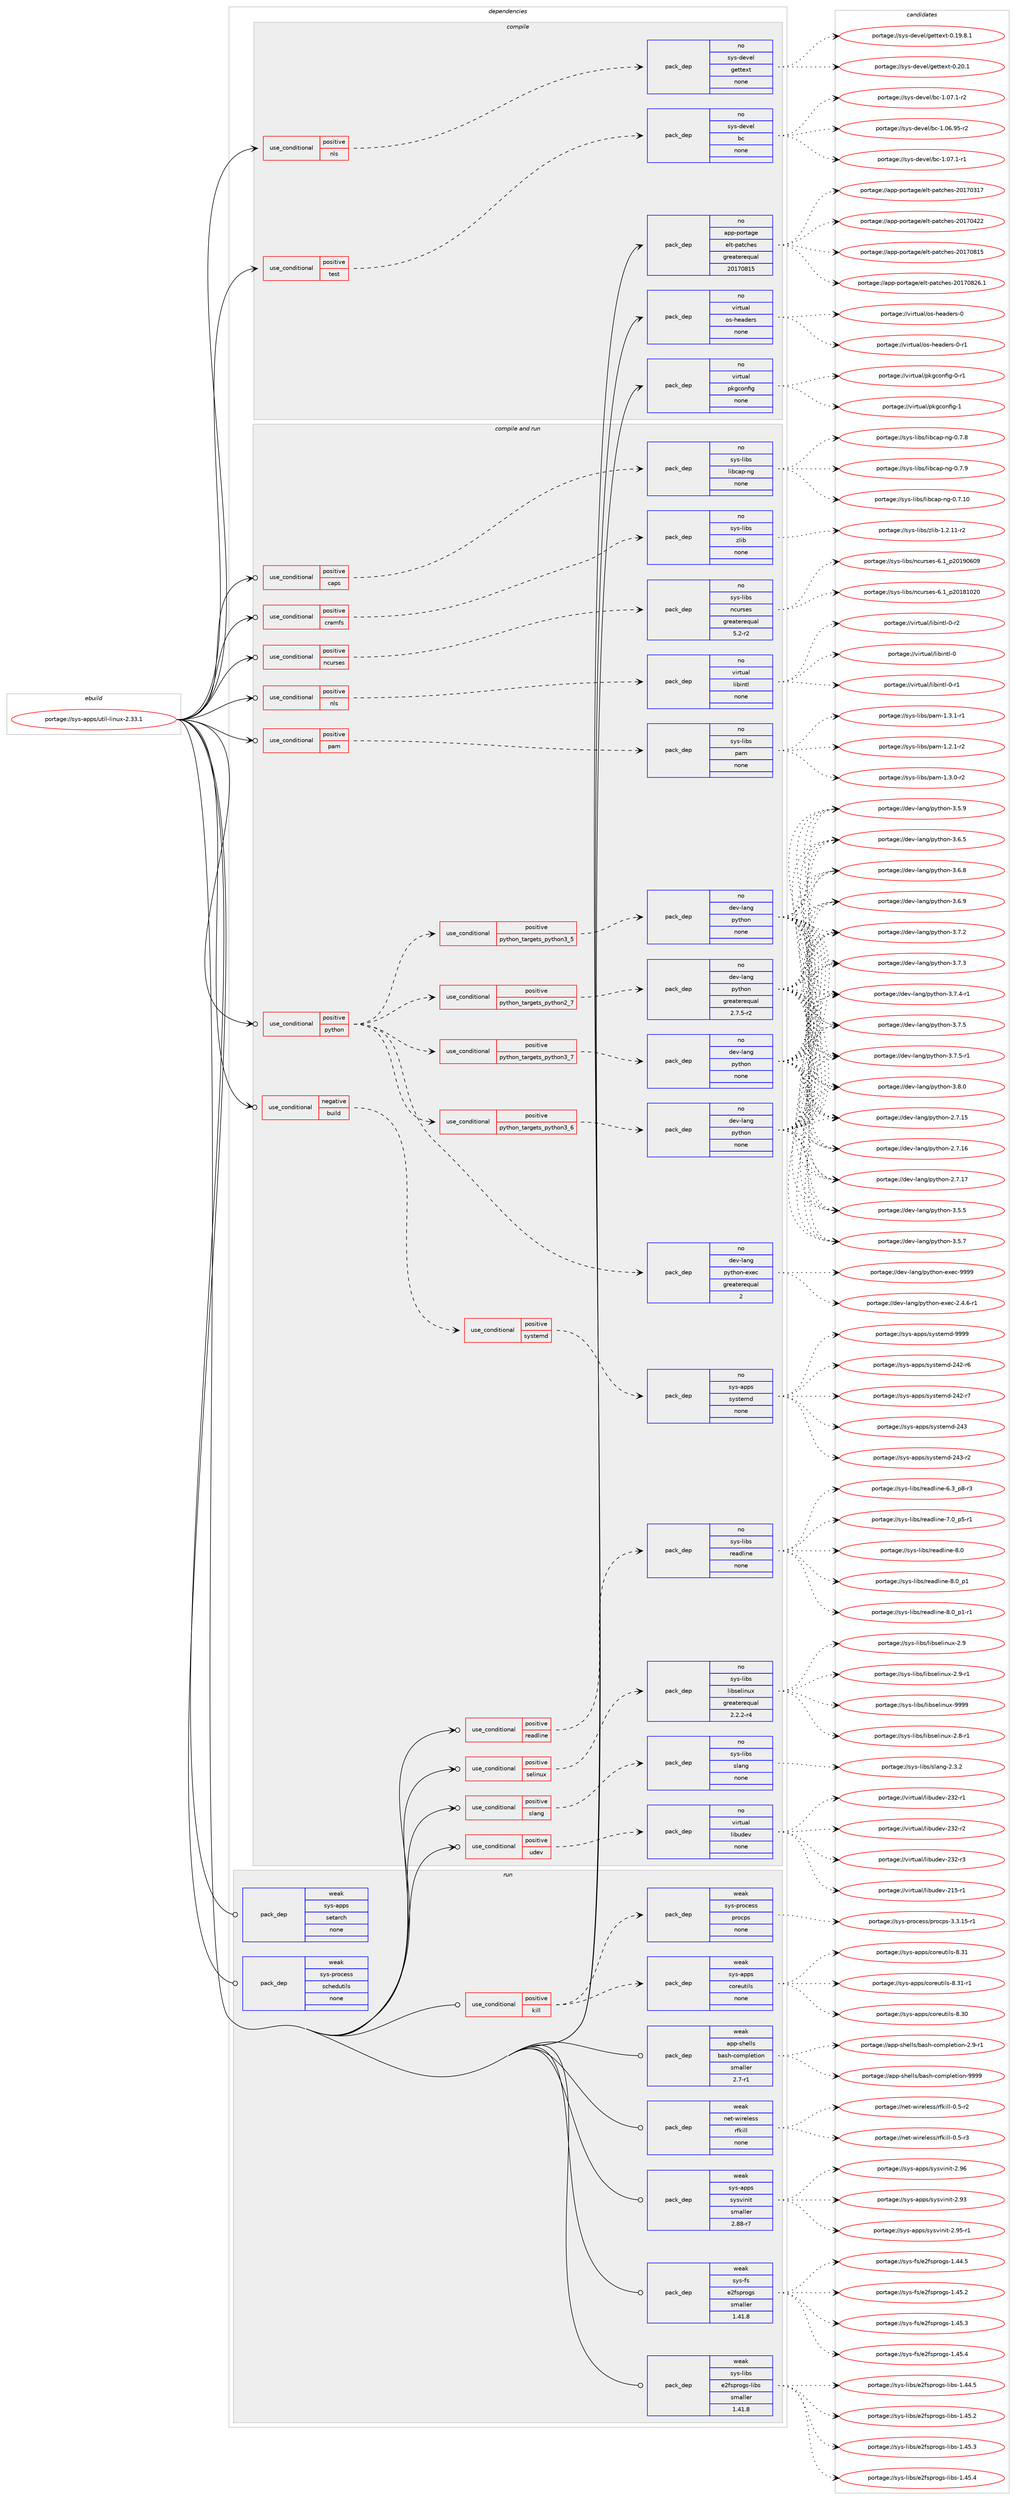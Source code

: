 digraph prolog {

# *************
# Graph options
# *************

newrank=true;
concentrate=true;
compound=true;
graph [rankdir=LR,fontname=Helvetica,fontsize=10,ranksep=1.5];#, ranksep=2.5, nodesep=0.2];
edge  [arrowhead=vee];
node  [fontname=Helvetica,fontsize=10];

# **********
# The ebuild
# **********

subgraph cluster_leftcol {
color=gray;
rank=same;
label=<<i>ebuild</i>>;
id [label="portage://sys-apps/util-linux-2.33.1", color=red, width=4, href="../sys-apps/util-linux-2.33.1.svg"];
}

# ****************
# The dependencies
# ****************

subgraph cluster_midcol {
color=gray;
label=<<i>dependencies</i>>;
subgraph cluster_compile {
fillcolor="#eeeeee";
style=filled;
label=<<i>compile</i>>;
subgraph cond100278 {
dependency412036 [label=<<TABLE BORDER="0" CELLBORDER="1" CELLSPACING="0" CELLPADDING="4"><TR><TD ROWSPAN="3" CELLPADDING="10">use_conditional</TD></TR><TR><TD>positive</TD></TR><TR><TD>nls</TD></TR></TABLE>>, shape=none, color=red];
subgraph pack304879 {
dependency412037 [label=<<TABLE BORDER="0" CELLBORDER="1" CELLSPACING="0" CELLPADDING="4" WIDTH="220"><TR><TD ROWSPAN="6" CELLPADDING="30">pack_dep</TD></TR><TR><TD WIDTH="110">no</TD></TR><TR><TD>sys-devel</TD></TR><TR><TD>gettext</TD></TR><TR><TD>none</TD></TR><TR><TD></TD></TR></TABLE>>, shape=none, color=blue];
}
dependency412036:e -> dependency412037:w [weight=20,style="dashed",arrowhead="vee"];
}
id:e -> dependency412036:w [weight=20,style="solid",arrowhead="vee"];
subgraph cond100279 {
dependency412038 [label=<<TABLE BORDER="0" CELLBORDER="1" CELLSPACING="0" CELLPADDING="4"><TR><TD ROWSPAN="3" CELLPADDING="10">use_conditional</TD></TR><TR><TD>positive</TD></TR><TR><TD>test</TD></TR></TABLE>>, shape=none, color=red];
subgraph pack304880 {
dependency412039 [label=<<TABLE BORDER="0" CELLBORDER="1" CELLSPACING="0" CELLPADDING="4" WIDTH="220"><TR><TD ROWSPAN="6" CELLPADDING="30">pack_dep</TD></TR><TR><TD WIDTH="110">no</TD></TR><TR><TD>sys-devel</TD></TR><TR><TD>bc</TD></TR><TR><TD>none</TD></TR><TR><TD></TD></TR></TABLE>>, shape=none, color=blue];
}
dependency412038:e -> dependency412039:w [weight=20,style="dashed",arrowhead="vee"];
}
id:e -> dependency412038:w [weight=20,style="solid",arrowhead="vee"];
subgraph pack304881 {
dependency412040 [label=<<TABLE BORDER="0" CELLBORDER="1" CELLSPACING="0" CELLPADDING="4" WIDTH="220"><TR><TD ROWSPAN="6" CELLPADDING="30">pack_dep</TD></TR><TR><TD WIDTH="110">no</TD></TR><TR><TD>app-portage</TD></TR><TR><TD>elt-patches</TD></TR><TR><TD>greaterequal</TD></TR><TR><TD>20170815</TD></TR></TABLE>>, shape=none, color=blue];
}
id:e -> dependency412040:w [weight=20,style="solid",arrowhead="vee"];
subgraph pack304882 {
dependency412041 [label=<<TABLE BORDER="0" CELLBORDER="1" CELLSPACING="0" CELLPADDING="4" WIDTH="220"><TR><TD ROWSPAN="6" CELLPADDING="30">pack_dep</TD></TR><TR><TD WIDTH="110">no</TD></TR><TR><TD>virtual</TD></TR><TR><TD>os-headers</TD></TR><TR><TD>none</TD></TR><TR><TD></TD></TR></TABLE>>, shape=none, color=blue];
}
id:e -> dependency412041:w [weight=20,style="solid",arrowhead="vee"];
subgraph pack304883 {
dependency412042 [label=<<TABLE BORDER="0" CELLBORDER="1" CELLSPACING="0" CELLPADDING="4" WIDTH="220"><TR><TD ROWSPAN="6" CELLPADDING="30">pack_dep</TD></TR><TR><TD WIDTH="110">no</TD></TR><TR><TD>virtual</TD></TR><TR><TD>pkgconfig</TD></TR><TR><TD>none</TD></TR><TR><TD></TD></TR></TABLE>>, shape=none, color=blue];
}
id:e -> dependency412042:w [weight=20,style="solid",arrowhead="vee"];
}
subgraph cluster_compileandrun {
fillcolor="#eeeeee";
style=filled;
label=<<i>compile and run</i>>;
subgraph cond100280 {
dependency412043 [label=<<TABLE BORDER="0" CELLBORDER="1" CELLSPACING="0" CELLPADDING="4"><TR><TD ROWSPAN="3" CELLPADDING="10">use_conditional</TD></TR><TR><TD>negative</TD></TR><TR><TD>build</TD></TR></TABLE>>, shape=none, color=red];
subgraph cond100281 {
dependency412044 [label=<<TABLE BORDER="0" CELLBORDER="1" CELLSPACING="0" CELLPADDING="4"><TR><TD ROWSPAN="3" CELLPADDING="10">use_conditional</TD></TR><TR><TD>positive</TD></TR><TR><TD>systemd</TD></TR></TABLE>>, shape=none, color=red];
subgraph pack304884 {
dependency412045 [label=<<TABLE BORDER="0" CELLBORDER="1" CELLSPACING="0" CELLPADDING="4" WIDTH="220"><TR><TD ROWSPAN="6" CELLPADDING="30">pack_dep</TD></TR><TR><TD WIDTH="110">no</TD></TR><TR><TD>sys-apps</TD></TR><TR><TD>systemd</TD></TR><TR><TD>none</TD></TR><TR><TD></TD></TR></TABLE>>, shape=none, color=blue];
}
dependency412044:e -> dependency412045:w [weight=20,style="dashed",arrowhead="vee"];
}
dependency412043:e -> dependency412044:w [weight=20,style="dashed",arrowhead="vee"];
}
id:e -> dependency412043:w [weight=20,style="solid",arrowhead="odotvee"];
subgraph cond100282 {
dependency412046 [label=<<TABLE BORDER="0" CELLBORDER="1" CELLSPACING="0" CELLPADDING="4"><TR><TD ROWSPAN="3" CELLPADDING="10">use_conditional</TD></TR><TR><TD>positive</TD></TR><TR><TD>caps</TD></TR></TABLE>>, shape=none, color=red];
subgraph pack304885 {
dependency412047 [label=<<TABLE BORDER="0" CELLBORDER="1" CELLSPACING="0" CELLPADDING="4" WIDTH="220"><TR><TD ROWSPAN="6" CELLPADDING="30">pack_dep</TD></TR><TR><TD WIDTH="110">no</TD></TR><TR><TD>sys-libs</TD></TR><TR><TD>libcap-ng</TD></TR><TR><TD>none</TD></TR><TR><TD></TD></TR></TABLE>>, shape=none, color=blue];
}
dependency412046:e -> dependency412047:w [weight=20,style="dashed",arrowhead="vee"];
}
id:e -> dependency412046:w [weight=20,style="solid",arrowhead="odotvee"];
subgraph cond100283 {
dependency412048 [label=<<TABLE BORDER="0" CELLBORDER="1" CELLSPACING="0" CELLPADDING="4"><TR><TD ROWSPAN="3" CELLPADDING="10">use_conditional</TD></TR><TR><TD>positive</TD></TR><TR><TD>cramfs</TD></TR></TABLE>>, shape=none, color=red];
subgraph pack304886 {
dependency412049 [label=<<TABLE BORDER="0" CELLBORDER="1" CELLSPACING="0" CELLPADDING="4" WIDTH="220"><TR><TD ROWSPAN="6" CELLPADDING="30">pack_dep</TD></TR><TR><TD WIDTH="110">no</TD></TR><TR><TD>sys-libs</TD></TR><TR><TD>zlib</TD></TR><TR><TD>none</TD></TR><TR><TD></TD></TR></TABLE>>, shape=none, color=blue];
}
dependency412048:e -> dependency412049:w [weight=20,style="dashed",arrowhead="vee"];
}
id:e -> dependency412048:w [weight=20,style="solid",arrowhead="odotvee"];
subgraph cond100284 {
dependency412050 [label=<<TABLE BORDER="0" CELLBORDER="1" CELLSPACING="0" CELLPADDING="4"><TR><TD ROWSPAN="3" CELLPADDING="10">use_conditional</TD></TR><TR><TD>positive</TD></TR><TR><TD>ncurses</TD></TR></TABLE>>, shape=none, color=red];
subgraph pack304887 {
dependency412051 [label=<<TABLE BORDER="0" CELLBORDER="1" CELLSPACING="0" CELLPADDING="4" WIDTH="220"><TR><TD ROWSPAN="6" CELLPADDING="30">pack_dep</TD></TR><TR><TD WIDTH="110">no</TD></TR><TR><TD>sys-libs</TD></TR><TR><TD>ncurses</TD></TR><TR><TD>greaterequal</TD></TR><TR><TD>5.2-r2</TD></TR></TABLE>>, shape=none, color=blue];
}
dependency412050:e -> dependency412051:w [weight=20,style="dashed",arrowhead="vee"];
}
id:e -> dependency412050:w [weight=20,style="solid",arrowhead="odotvee"];
subgraph cond100285 {
dependency412052 [label=<<TABLE BORDER="0" CELLBORDER="1" CELLSPACING="0" CELLPADDING="4"><TR><TD ROWSPAN="3" CELLPADDING="10">use_conditional</TD></TR><TR><TD>positive</TD></TR><TR><TD>nls</TD></TR></TABLE>>, shape=none, color=red];
subgraph pack304888 {
dependency412053 [label=<<TABLE BORDER="0" CELLBORDER="1" CELLSPACING="0" CELLPADDING="4" WIDTH="220"><TR><TD ROWSPAN="6" CELLPADDING="30">pack_dep</TD></TR><TR><TD WIDTH="110">no</TD></TR><TR><TD>virtual</TD></TR><TR><TD>libintl</TD></TR><TR><TD>none</TD></TR><TR><TD></TD></TR></TABLE>>, shape=none, color=blue];
}
dependency412052:e -> dependency412053:w [weight=20,style="dashed",arrowhead="vee"];
}
id:e -> dependency412052:w [weight=20,style="solid",arrowhead="odotvee"];
subgraph cond100286 {
dependency412054 [label=<<TABLE BORDER="0" CELLBORDER="1" CELLSPACING="0" CELLPADDING="4"><TR><TD ROWSPAN="3" CELLPADDING="10">use_conditional</TD></TR><TR><TD>positive</TD></TR><TR><TD>pam</TD></TR></TABLE>>, shape=none, color=red];
subgraph pack304889 {
dependency412055 [label=<<TABLE BORDER="0" CELLBORDER="1" CELLSPACING="0" CELLPADDING="4" WIDTH="220"><TR><TD ROWSPAN="6" CELLPADDING="30">pack_dep</TD></TR><TR><TD WIDTH="110">no</TD></TR><TR><TD>sys-libs</TD></TR><TR><TD>pam</TD></TR><TR><TD>none</TD></TR><TR><TD></TD></TR></TABLE>>, shape=none, color=blue];
}
dependency412054:e -> dependency412055:w [weight=20,style="dashed",arrowhead="vee"];
}
id:e -> dependency412054:w [weight=20,style="solid",arrowhead="odotvee"];
subgraph cond100287 {
dependency412056 [label=<<TABLE BORDER="0" CELLBORDER="1" CELLSPACING="0" CELLPADDING="4"><TR><TD ROWSPAN="3" CELLPADDING="10">use_conditional</TD></TR><TR><TD>positive</TD></TR><TR><TD>python</TD></TR></TABLE>>, shape=none, color=red];
subgraph cond100288 {
dependency412057 [label=<<TABLE BORDER="0" CELLBORDER="1" CELLSPACING="0" CELLPADDING="4"><TR><TD ROWSPAN="3" CELLPADDING="10">use_conditional</TD></TR><TR><TD>positive</TD></TR><TR><TD>python_targets_python2_7</TD></TR></TABLE>>, shape=none, color=red];
subgraph pack304890 {
dependency412058 [label=<<TABLE BORDER="0" CELLBORDER="1" CELLSPACING="0" CELLPADDING="4" WIDTH="220"><TR><TD ROWSPAN="6" CELLPADDING="30">pack_dep</TD></TR><TR><TD WIDTH="110">no</TD></TR><TR><TD>dev-lang</TD></TR><TR><TD>python</TD></TR><TR><TD>greaterequal</TD></TR><TR><TD>2.7.5-r2</TD></TR></TABLE>>, shape=none, color=blue];
}
dependency412057:e -> dependency412058:w [weight=20,style="dashed",arrowhead="vee"];
}
dependency412056:e -> dependency412057:w [weight=20,style="dashed",arrowhead="vee"];
subgraph cond100289 {
dependency412059 [label=<<TABLE BORDER="0" CELLBORDER="1" CELLSPACING="0" CELLPADDING="4"><TR><TD ROWSPAN="3" CELLPADDING="10">use_conditional</TD></TR><TR><TD>positive</TD></TR><TR><TD>python_targets_python3_5</TD></TR></TABLE>>, shape=none, color=red];
subgraph pack304891 {
dependency412060 [label=<<TABLE BORDER="0" CELLBORDER="1" CELLSPACING="0" CELLPADDING="4" WIDTH="220"><TR><TD ROWSPAN="6" CELLPADDING="30">pack_dep</TD></TR><TR><TD WIDTH="110">no</TD></TR><TR><TD>dev-lang</TD></TR><TR><TD>python</TD></TR><TR><TD>none</TD></TR><TR><TD></TD></TR></TABLE>>, shape=none, color=blue];
}
dependency412059:e -> dependency412060:w [weight=20,style="dashed",arrowhead="vee"];
}
dependency412056:e -> dependency412059:w [weight=20,style="dashed",arrowhead="vee"];
subgraph cond100290 {
dependency412061 [label=<<TABLE BORDER="0" CELLBORDER="1" CELLSPACING="0" CELLPADDING="4"><TR><TD ROWSPAN="3" CELLPADDING="10">use_conditional</TD></TR><TR><TD>positive</TD></TR><TR><TD>python_targets_python3_6</TD></TR></TABLE>>, shape=none, color=red];
subgraph pack304892 {
dependency412062 [label=<<TABLE BORDER="0" CELLBORDER="1" CELLSPACING="0" CELLPADDING="4" WIDTH="220"><TR><TD ROWSPAN="6" CELLPADDING="30">pack_dep</TD></TR><TR><TD WIDTH="110">no</TD></TR><TR><TD>dev-lang</TD></TR><TR><TD>python</TD></TR><TR><TD>none</TD></TR><TR><TD></TD></TR></TABLE>>, shape=none, color=blue];
}
dependency412061:e -> dependency412062:w [weight=20,style="dashed",arrowhead="vee"];
}
dependency412056:e -> dependency412061:w [weight=20,style="dashed",arrowhead="vee"];
subgraph cond100291 {
dependency412063 [label=<<TABLE BORDER="0" CELLBORDER="1" CELLSPACING="0" CELLPADDING="4"><TR><TD ROWSPAN="3" CELLPADDING="10">use_conditional</TD></TR><TR><TD>positive</TD></TR><TR><TD>python_targets_python3_7</TD></TR></TABLE>>, shape=none, color=red];
subgraph pack304893 {
dependency412064 [label=<<TABLE BORDER="0" CELLBORDER="1" CELLSPACING="0" CELLPADDING="4" WIDTH="220"><TR><TD ROWSPAN="6" CELLPADDING="30">pack_dep</TD></TR><TR><TD WIDTH="110">no</TD></TR><TR><TD>dev-lang</TD></TR><TR><TD>python</TD></TR><TR><TD>none</TD></TR><TR><TD></TD></TR></TABLE>>, shape=none, color=blue];
}
dependency412063:e -> dependency412064:w [weight=20,style="dashed",arrowhead="vee"];
}
dependency412056:e -> dependency412063:w [weight=20,style="dashed",arrowhead="vee"];
subgraph pack304894 {
dependency412065 [label=<<TABLE BORDER="0" CELLBORDER="1" CELLSPACING="0" CELLPADDING="4" WIDTH="220"><TR><TD ROWSPAN="6" CELLPADDING="30">pack_dep</TD></TR><TR><TD WIDTH="110">no</TD></TR><TR><TD>dev-lang</TD></TR><TR><TD>python-exec</TD></TR><TR><TD>greaterequal</TD></TR><TR><TD>2</TD></TR></TABLE>>, shape=none, color=blue];
}
dependency412056:e -> dependency412065:w [weight=20,style="dashed",arrowhead="vee"];
}
id:e -> dependency412056:w [weight=20,style="solid",arrowhead="odotvee"];
subgraph cond100292 {
dependency412066 [label=<<TABLE BORDER="0" CELLBORDER="1" CELLSPACING="0" CELLPADDING="4"><TR><TD ROWSPAN="3" CELLPADDING="10">use_conditional</TD></TR><TR><TD>positive</TD></TR><TR><TD>readline</TD></TR></TABLE>>, shape=none, color=red];
subgraph pack304895 {
dependency412067 [label=<<TABLE BORDER="0" CELLBORDER="1" CELLSPACING="0" CELLPADDING="4" WIDTH="220"><TR><TD ROWSPAN="6" CELLPADDING="30">pack_dep</TD></TR><TR><TD WIDTH="110">no</TD></TR><TR><TD>sys-libs</TD></TR><TR><TD>readline</TD></TR><TR><TD>none</TD></TR><TR><TD></TD></TR></TABLE>>, shape=none, color=blue];
}
dependency412066:e -> dependency412067:w [weight=20,style="dashed",arrowhead="vee"];
}
id:e -> dependency412066:w [weight=20,style="solid",arrowhead="odotvee"];
subgraph cond100293 {
dependency412068 [label=<<TABLE BORDER="0" CELLBORDER="1" CELLSPACING="0" CELLPADDING="4"><TR><TD ROWSPAN="3" CELLPADDING="10">use_conditional</TD></TR><TR><TD>positive</TD></TR><TR><TD>selinux</TD></TR></TABLE>>, shape=none, color=red];
subgraph pack304896 {
dependency412069 [label=<<TABLE BORDER="0" CELLBORDER="1" CELLSPACING="0" CELLPADDING="4" WIDTH="220"><TR><TD ROWSPAN="6" CELLPADDING="30">pack_dep</TD></TR><TR><TD WIDTH="110">no</TD></TR><TR><TD>sys-libs</TD></TR><TR><TD>libselinux</TD></TR><TR><TD>greaterequal</TD></TR><TR><TD>2.2.2-r4</TD></TR></TABLE>>, shape=none, color=blue];
}
dependency412068:e -> dependency412069:w [weight=20,style="dashed",arrowhead="vee"];
}
id:e -> dependency412068:w [weight=20,style="solid",arrowhead="odotvee"];
subgraph cond100294 {
dependency412070 [label=<<TABLE BORDER="0" CELLBORDER="1" CELLSPACING="0" CELLPADDING="4"><TR><TD ROWSPAN="3" CELLPADDING="10">use_conditional</TD></TR><TR><TD>positive</TD></TR><TR><TD>slang</TD></TR></TABLE>>, shape=none, color=red];
subgraph pack304897 {
dependency412071 [label=<<TABLE BORDER="0" CELLBORDER="1" CELLSPACING="0" CELLPADDING="4" WIDTH="220"><TR><TD ROWSPAN="6" CELLPADDING="30">pack_dep</TD></TR><TR><TD WIDTH="110">no</TD></TR><TR><TD>sys-libs</TD></TR><TR><TD>slang</TD></TR><TR><TD>none</TD></TR><TR><TD></TD></TR></TABLE>>, shape=none, color=blue];
}
dependency412070:e -> dependency412071:w [weight=20,style="dashed",arrowhead="vee"];
}
id:e -> dependency412070:w [weight=20,style="solid",arrowhead="odotvee"];
subgraph cond100295 {
dependency412072 [label=<<TABLE BORDER="0" CELLBORDER="1" CELLSPACING="0" CELLPADDING="4"><TR><TD ROWSPAN="3" CELLPADDING="10">use_conditional</TD></TR><TR><TD>positive</TD></TR><TR><TD>udev</TD></TR></TABLE>>, shape=none, color=red];
subgraph pack304898 {
dependency412073 [label=<<TABLE BORDER="0" CELLBORDER="1" CELLSPACING="0" CELLPADDING="4" WIDTH="220"><TR><TD ROWSPAN="6" CELLPADDING="30">pack_dep</TD></TR><TR><TD WIDTH="110">no</TD></TR><TR><TD>virtual</TD></TR><TR><TD>libudev</TD></TR><TR><TD>none</TD></TR><TR><TD></TD></TR></TABLE>>, shape=none, color=blue];
}
dependency412072:e -> dependency412073:w [weight=20,style="dashed",arrowhead="vee"];
}
id:e -> dependency412072:w [weight=20,style="solid",arrowhead="odotvee"];
}
subgraph cluster_run {
fillcolor="#eeeeee";
style=filled;
label=<<i>run</i>>;
subgraph cond100296 {
dependency412074 [label=<<TABLE BORDER="0" CELLBORDER="1" CELLSPACING="0" CELLPADDING="4"><TR><TD ROWSPAN="3" CELLPADDING="10">use_conditional</TD></TR><TR><TD>positive</TD></TR><TR><TD>kill</TD></TR></TABLE>>, shape=none, color=red];
subgraph pack304899 {
dependency412075 [label=<<TABLE BORDER="0" CELLBORDER="1" CELLSPACING="0" CELLPADDING="4" WIDTH="220"><TR><TD ROWSPAN="6" CELLPADDING="30">pack_dep</TD></TR><TR><TD WIDTH="110">weak</TD></TR><TR><TD>sys-apps</TD></TR><TR><TD>coreutils</TD></TR><TR><TD>none</TD></TR><TR><TD></TD></TR></TABLE>>, shape=none, color=blue];
}
dependency412074:e -> dependency412075:w [weight=20,style="dashed",arrowhead="vee"];
subgraph pack304900 {
dependency412076 [label=<<TABLE BORDER="0" CELLBORDER="1" CELLSPACING="0" CELLPADDING="4" WIDTH="220"><TR><TD ROWSPAN="6" CELLPADDING="30">pack_dep</TD></TR><TR><TD WIDTH="110">weak</TD></TR><TR><TD>sys-process</TD></TR><TR><TD>procps</TD></TR><TR><TD>none</TD></TR><TR><TD></TD></TR></TABLE>>, shape=none, color=blue];
}
dependency412074:e -> dependency412076:w [weight=20,style="dashed",arrowhead="vee"];
}
id:e -> dependency412074:w [weight=20,style="solid",arrowhead="odot"];
subgraph pack304901 {
dependency412077 [label=<<TABLE BORDER="0" CELLBORDER="1" CELLSPACING="0" CELLPADDING="4" WIDTH="220"><TR><TD ROWSPAN="6" CELLPADDING="30">pack_dep</TD></TR><TR><TD WIDTH="110">weak</TD></TR><TR><TD>app-shells</TD></TR><TR><TD>bash-completion</TD></TR><TR><TD>smaller</TD></TR><TR><TD>2.7-r1</TD></TR></TABLE>>, shape=none, color=blue];
}
id:e -> dependency412077:w [weight=20,style="solid",arrowhead="odot"];
subgraph pack304902 {
dependency412078 [label=<<TABLE BORDER="0" CELLBORDER="1" CELLSPACING="0" CELLPADDING="4" WIDTH="220"><TR><TD ROWSPAN="6" CELLPADDING="30">pack_dep</TD></TR><TR><TD WIDTH="110">weak</TD></TR><TR><TD>net-wireless</TD></TR><TR><TD>rfkill</TD></TR><TR><TD>none</TD></TR><TR><TD></TD></TR></TABLE>>, shape=none, color=blue];
}
id:e -> dependency412078:w [weight=20,style="solid",arrowhead="odot"];
subgraph pack304903 {
dependency412079 [label=<<TABLE BORDER="0" CELLBORDER="1" CELLSPACING="0" CELLPADDING="4" WIDTH="220"><TR><TD ROWSPAN="6" CELLPADDING="30">pack_dep</TD></TR><TR><TD WIDTH="110">weak</TD></TR><TR><TD>sys-apps</TD></TR><TR><TD>setarch</TD></TR><TR><TD>none</TD></TR><TR><TD></TD></TR></TABLE>>, shape=none, color=blue];
}
id:e -> dependency412079:w [weight=20,style="solid",arrowhead="odot"];
subgraph pack304904 {
dependency412080 [label=<<TABLE BORDER="0" CELLBORDER="1" CELLSPACING="0" CELLPADDING="4" WIDTH="220"><TR><TD ROWSPAN="6" CELLPADDING="30">pack_dep</TD></TR><TR><TD WIDTH="110">weak</TD></TR><TR><TD>sys-apps</TD></TR><TR><TD>sysvinit</TD></TR><TR><TD>smaller</TD></TR><TR><TD>2.88-r7</TD></TR></TABLE>>, shape=none, color=blue];
}
id:e -> dependency412080:w [weight=20,style="solid",arrowhead="odot"];
subgraph pack304905 {
dependency412081 [label=<<TABLE BORDER="0" CELLBORDER="1" CELLSPACING="0" CELLPADDING="4" WIDTH="220"><TR><TD ROWSPAN="6" CELLPADDING="30">pack_dep</TD></TR><TR><TD WIDTH="110">weak</TD></TR><TR><TD>sys-fs</TD></TR><TR><TD>e2fsprogs</TD></TR><TR><TD>smaller</TD></TR><TR><TD>1.41.8</TD></TR></TABLE>>, shape=none, color=blue];
}
id:e -> dependency412081:w [weight=20,style="solid",arrowhead="odot"];
subgraph pack304906 {
dependency412082 [label=<<TABLE BORDER="0" CELLBORDER="1" CELLSPACING="0" CELLPADDING="4" WIDTH="220"><TR><TD ROWSPAN="6" CELLPADDING="30">pack_dep</TD></TR><TR><TD WIDTH="110">weak</TD></TR><TR><TD>sys-libs</TD></TR><TR><TD>e2fsprogs-libs</TD></TR><TR><TD>smaller</TD></TR><TR><TD>1.41.8</TD></TR></TABLE>>, shape=none, color=blue];
}
id:e -> dependency412082:w [weight=20,style="solid",arrowhead="odot"];
subgraph pack304907 {
dependency412083 [label=<<TABLE BORDER="0" CELLBORDER="1" CELLSPACING="0" CELLPADDING="4" WIDTH="220"><TR><TD ROWSPAN="6" CELLPADDING="30">pack_dep</TD></TR><TR><TD WIDTH="110">weak</TD></TR><TR><TD>sys-process</TD></TR><TR><TD>schedutils</TD></TR><TR><TD>none</TD></TR><TR><TD></TD></TR></TABLE>>, shape=none, color=blue];
}
id:e -> dependency412083:w [weight=20,style="solid",arrowhead="odot"];
}
}

# **************
# The candidates
# **************

subgraph cluster_choices {
rank=same;
color=gray;
label=<<i>candidates</i>>;

subgraph choice304879 {
color=black;
nodesep=1;
choiceportage1151211154510010111810110847103101116116101120116454846495746564649 [label="portage://sys-devel/gettext-0.19.8.1", color=red, width=4,href="../sys-devel/gettext-0.19.8.1.svg"];
choiceportage115121115451001011181011084710310111611610112011645484650484649 [label="portage://sys-devel/gettext-0.20.1", color=red, width=4,href="../sys-devel/gettext-0.20.1.svg"];
dependency412037:e -> choiceportage1151211154510010111810110847103101116116101120116454846495746564649:w [style=dotted,weight="100"];
dependency412037:e -> choiceportage115121115451001011181011084710310111611610112011645484650484649:w [style=dotted,weight="100"];
}
subgraph choice304880 {
color=black;
nodesep=1;
choiceportage1151211154510010111810110847989945494648544657534511450 [label="portage://sys-devel/bc-1.06.95-r2", color=red, width=4,href="../sys-devel/bc-1.06.95-r2.svg"];
choiceportage11512111545100101118101108479899454946485546494511449 [label="portage://sys-devel/bc-1.07.1-r1", color=red, width=4,href="../sys-devel/bc-1.07.1-r1.svg"];
choiceportage11512111545100101118101108479899454946485546494511450 [label="portage://sys-devel/bc-1.07.1-r2", color=red, width=4,href="../sys-devel/bc-1.07.1-r2.svg"];
dependency412039:e -> choiceportage1151211154510010111810110847989945494648544657534511450:w [style=dotted,weight="100"];
dependency412039:e -> choiceportage11512111545100101118101108479899454946485546494511449:w [style=dotted,weight="100"];
dependency412039:e -> choiceportage11512111545100101118101108479899454946485546494511450:w [style=dotted,weight="100"];
}
subgraph choice304881 {
color=black;
nodesep=1;
choiceportage97112112451121111141169710310147101108116451129711699104101115455048495548514955 [label="portage://app-portage/elt-patches-20170317", color=red, width=4,href="../app-portage/elt-patches-20170317.svg"];
choiceportage97112112451121111141169710310147101108116451129711699104101115455048495548525050 [label="portage://app-portage/elt-patches-20170422", color=red, width=4,href="../app-portage/elt-patches-20170422.svg"];
choiceportage97112112451121111141169710310147101108116451129711699104101115455048495548564953 [label="portage://app-portage/elt-patches-20170815", color=red, width=4,href="../app-portage/elt-patches-20170815.svg"];
choiceportage971121124511211111411697103101471011081164511297116991041011154550484955485650544649 [label="portage://app-portage/elt-patches-20170826.1", color=red, width=4,href="../app-portage/elt-patches-20170826.1.svg"];
dependency412040:e -> choiceportage97112112451121111141169710310147101108116451129711699104101115455048495548514955:w [style=dotted,weight="100"];
dependency412040:e -> choiceportage97112112451121111141169710310147101108116451129711699104101115455048495548525050:w [style=dotted,weight="100"];
dependency412040:e -> choiceportage97112112451121111141169710310147101108116451129711699104101115455048495548564953:w [style=dotted,weight="100"];
dependency412040:e -> choiceportage971121124511211111411697103101471011081164511297116991041011154550484955485650544649:w [style=dotted,weight="100"];
}
subgraph choice304882 {
color=black;
nodesep=1;
choiceportage118105114116117971084711111545104101971001011141154548 [label="portage://virtual/os-headers-0", color=red, width=4,href="../virtual/os-headers-0.svg"];
choiceportage1181051141161179710847111115451041019710010111411545484511449 [label="portage://virtual/os-headers-0-r1", color=red, width=4,href="../virtual/os-headers-0-r1.svg"];
dependency412041:e -> choiceportage118105114116117971084711111545104101971001011141154548:w [style=dotted,weight="100"];
dependency412041:e -> choiceportage1181051141161179710847111115451041019710010111411545484511449:w [style=dotted,weight="100"];
}
subgraph choice304883 {
color=black;
nodesep=1;
choiceportage11810511411611797108471121071039911111010210510345484511449 [label="portage://virtual/pkgconfig-0-r1", color=red, width=4,href="../virtual/pkgconfig-0-r1.svg"];
choiceportage1181051141161179710847112107103991111101021051034549 [label="portage://virtual/pkgconfig-1", color=red, width=4,href="../virtual/pkgconfig-1.svg"];
dependency412042:e -> choiceportage11810511411611797108471121071039911111010210510345484511449:w [style=dotted,weight="100"];
dependency412042:e -> choiceportage1181051141161179710847112107103991111101021051034549:w [style=dotted,weight="100"];
}
subgraph choice304884 {
color=black;
nodesep=1;
choiceportage115121115459711211211547115121115116101109100455052504511454 [label="portage://sys-apps/systemd-242-r6", color=red, width=4,href="../sys-apps/systemd-242-r6.svg"];
choiceportage115121115459711211211547115121115116101109100455052504511455 [label="portage://sys-apps/systemd-242-r7", color=red, width=4,href="../sys-apps/systemd-242-r7.svg"];
choiceportage11512111545971121121154711512111511610110910045505251 [label="portage://sys-apps/systemd-243", color=red, width=4,href="../sys-apps/systemd-243.svg"];
choiceportage115121115459711211211547115121115116101109100455052514511450 [label="portage://sys-apps/systemd-243-r2", color=red, width=4,href="../sys-apps/systemd-243-r2.svg"];
choiceportage1151211154597112112115471151211151161011091004557575757 [label="portage://sys-apps/systemd-9999", color=red, width=4,href="../sys-apps/systemd-9999.svg"];
dependency412045:e -> choiceportage115121115459711211211547115121115116101109100455052504511454:w [style=dotted,weight="100"];
dependency412045:e -> choiceportage115121115459711211211547115121115116101109100455052504511455:w [style=dotted,weight="100"];
dependency412045:e -> choiceportage11512111545971121121154711512111511610110910045505251:w [style=dotted,weight="100"];
dependency412045:e -> choiceportage115121115459711211211547115121115116101109100455052514511450:w [style=dotted,weight="100"];
dependency412045:e -> choiceportage1151211154597112112115471151211151161011091004557575757:w [style=dotted,weight="100"];
}
subgraph choice304885 {
color=black;
nodesep=1;
choiceportage1151211154510810598115471081059899971124511010345484655464948 [label="portage://sys-libs/libcap-ng-0.7.10", color=red, width=4,href="../sys-libs/libcap-ng-0.7.10.svg"];
choiceportage11512111545108105981154710810598999711245110103454846554656 [label="portage://sys-libs/libcap-ng-0.7.8", color=red, width=4,href="../sys-libs/libcap-ng-0.7.8.svg"];
choiceportage11512111545108105981154710810598999711245110103454846554657 [label="portage://sys-libs/libcap-ng-0.7.9", color=red, width=4,href="../sys-libs/libcap-ng-0.7.9.svg"];
dependency412047:e -> choiceportage1151211154510810598115471081059899971124511010345484655464948:w [style=dotted,weight="100"];
dependency412047:e -> choiceportage11512111545108105981154710810598999711245110103454846554656:w [style=dotted,weight="100"];
dependency412047:e -> choiceportage11512111545108105981154710810598999711245110103454846554657:w [style=dotted,weight="100"];
}
subgraph choice304886 {
color=black;
nodesep=1;
choiceportage11512111545108105981154712210810598454946504649494511450 [label="portage://sys-libs/zlib-1.2.11-r2", color=red, width=4,href="../sys-libs/zlib-1.2.11-r2.svg"];
dependency412049:e -> choiceportage11512111545108105981154712210810598454946504649494511450:w [style=dotted,weight="100"];
}
subgraph choice304887 {
color=black;
nodesep=1;
choiceportage1151211154510810598115471109911711411510111545544649951125048495649485048 [label="portage://sys-libs/ncurses-6.1_p20181020", color=red, width=4,href="../sys-libs/ncurses-6.1_p20181020.svg"];
choiceportage1151211154510810598115471109911711411510111545544649951125048495748544857 [label="portage://sys-libs/ncurses-6.1_p20190609", color=red, width=4,href="../sys-libs/ncurses-6.1_p20190609.svg"];
dependency412051:e -> choiceportage1151211154510810598115471109911711411510111545544649951125048495649485048:w [style=dotted,weight="100"];
dependency412051:e -> choiceportage1151211154510810598115471109911711411510111545544649951125048495748544857:w [style=dotted,weight="100"];
}
subgraph choice304888 {
color=black;
nodesep=1;
choiceportage1181051141161179710847108105981051101161084548 [label="portage://virtual/libintl-0", color=red, width=4,href="../virtual/libintl-0.svg"];
choiceportage11810511411611797108471081059810511011610845484511449 [label="portage://virtual/libintl-0-r1", color=red, width=4,href="../virtual/libintl-0-r1.svg"];
choiceportage11810511411611797108471081059810511011610845484511450 [label="portage://virtual/libintl-0-r2", color=red, width=4,href="../virtual/libintl-0-r2.svg"];
dependency412053:e -> choiceportage1181051141161179710847108105981051101161084548:w [style=dotted,weight="100"];
dependency412053:e -> choiceportage11810511411611797108471081059810511011610845484511449:w [style=dotted,weight="100"];
dependency412053:e -> choiceportage11810511411611797108471081059810511011610845484511450:w [style=dotted,weight="100"];
}
subgraph choice304889 {
color=black;
nodesep=1;
choiceportage115121115451081059811547112971094549465046494511450 [label="portage://sys-libs/pam-1.2.1-r2", color=red, width=4,href="../sys-libs/pam-1.2.1-r2.svg"];
choiceportage115121115451081059811547112971094549465146484511450 [label="portage://sys-libs/pam-1.3.0-r2", color=red, width=4,href="../sys-libs/pam-1.3.0-r2.svg"];
choiceportage115121115451081059811547112971094549465146494511449 [label="portage://sys-libs/pam-1.3.1-r1", color=red, width=4,href="../sys-libs/pam-1.3.1-r1.svg"];
dependency412055:e -> choiceportage115121115451081059811547112971094549465046494511450:w [style=dotted,weight="100"];
dependency412055:e -> choiceportage115121115451081059811547112971094549465146484511450:w [style=dotted,weight="100"];
dependency412055:e -> choiceportage115121115451081059811547112971094549465146494511449:w [style=dotted,weight="100"];
}
subgraph choice304890 {
color=black;
nodesep=1;
choiceportage10010111845108971101034711212111610411111045504655464953 [label="portage://dev-lang/python-2.7.15", color=red, width=4,href="../dev-lang/python-2.7.15.svg"];
choiceportage10010111845108971101034711212111610411111045504655464954 [label="portage://dev-lang/python-2.7.16", color=red, width=4,href="../dev-lang/python-2.7.16.svg"];
choiceportage10010111845108971101034711212111610411111045504655464955 [label="portage://dev-lang/python-2.7.17", color=red, width=4,href="../dev-lang/python-2.7.17.svg"];
choiceportage100101118451089711010347112121116104111110455146534653 [label="portage://dev-lang/python-3.5.5", color=red, width=4,href="../dev-lang/python-3.5.5.svg"];
choiceportage100101118451089711010347112121116104111110455146534655 [label="portage://dev-lang/python-3.5.7", color=red, width=4,href="../dev-lang/python-3.5.7.svg"];
choiceportage100101118451089711010347112121116104111110455146534657 [label="portage://dev-lang/python-3.5.9", color=red, width=4,href="../dev-lang/python-3.5.9.svg"];
choiceportage100101118451089711010347112121116104111110455146544653 [label="portage://dev-lang/python-3.6.5", color=red, width=4,href="../dev-lang/python-3.6.5.svg"];
choiceportage100101118451089711010347112121116104111110455146544656 [label="portage://dev-lang/python-3.6.8", color=red, width=4,href="../dev-lang/python-3.6.8.svg"];
choiceportage100101118451089711010347112121116104111110455146544657 [label="portage://dev-lang/python-3.6.9", color=red, width=4,href="../dev-lang/python-3.6.9.svg"];
choiceportage100101118451089711010347112121116104111110455146554650 [label="portage://dev-lang/python-3.7.2", color=red, width=4,href="../dev-lang/python-3.7.2.svg"];
choiceportage100101118451089711010347112121116104111110455146554651 [label="portage://dev-lang/python-3.7.3", color=red, width=4,href="../dev-lang/python-3.7.3.svg"];
choiceportage1001011184510897110103471121211161041111104551465546524511449 [label="portage://dev-lang/python-3.7.4-r1", color=red, width=4,href="../dev-lang/python-3.7.4-r1.svg"];
choiceportage100101118451089711010347112121116104111110455146554653 [label="portage://dev-lang/python-3.7.5", color=red, width=4,href="../dev-lang/python-3.7.5.svg"];
choiceportage1001011184510897110103471121211161041111104551465546534511449 [label="portage://dev-lang/python-3.7.5-r1", color=red, width=4,href="../dev-lang/python-3.7.5-r1.svg"];
choiceportage100101118451089711010347112121116104111110455146564648 [label="portage://dev-lang/python-3.8.0", color=red, width=4,href="../dev-lang/python-3.8.0.svg"];
dependency412058:e -> choiceportage10010111845108971101034711212111610411111045504655464953:w [style=dotted,weight="100"];
dependency412058:e -> choiceportage10010111845108971101034711212111610411111045504655464954:w [style=dotted,weight="100"];
dependency412058:e -> choiceportage10010111845108971101034711212111610411111045504655464955:w [style=dotted,weight="100"];
dependency412058:e -> choiceportage100101118451089711010347112121116104111110455146534653:w [style=dotted,weight="100"];
dependency412058:e -> choiceportage100101118451089711010347112121116104111110455146534655:w [style=dotted,weight="100"];
dependency412058:e -> choiceportage100101118451089711010347112121116104111110455146534657:w [style=dotted,weight="100"];
dependency412058:e -> choiceportage100101118451089711010347112121116104111110455146544653:w [style=dotted,weight="100"];
dependency412058:e -> choiceportage100101118451089711010347112121116104111110455146544656:w [style=dotted,weight="100"];
dependency412058:e -> choiceportage100101118451089711010347112121116104111110455146544657:w [style=dotted,weight="100"];
dependency412058:e -> choiceportage100101118451089711010347112121116104111110455146554650:w [style=dotted,weight="100"];
dependency412058:e -> choiceportage100101118451089711010347112121116104111110455146554651:w [style=dotted,weight="100"];
dependency412058:e -> choiceportage1001011184510897110103471121211161041111104551465546524511449:w [style=dotted,weight="100"];
dependency412058:e -> choiceportage100101118451089711010347112121116104111110455146554653:w [style=dotted,weight="100"];
dependency412058:e -> choiceportage1001011184510897110103471121211161041111104551465546534511449:w [style=dotted,weight="100"];
dependency412058:e -> choiceportage100101118451089711010347112121116104111110455146564648:w [style=dotted,weight="100"];
}
subgraph choice304891 {
color=black;
nodesep=1;
choiceportage10010111845108971101034711212111610411111045504655464953 [label="portage://dev-lang/python-2.7.15", color=red, width=4,href="../dev-lang/python-2.7.15.svg"];
choiceportage10010111845108971101034711212111610411111045504655464954 [label="portage://dev-lang/python-2.7.16", color=red, width=4,href="../dev-lang/python-2.7.16.svg"];
choiceportage10010111845108971101034711212111610411111045504655464955 [label="portage://dev-lang/python-2.7.17", color=red, width=4,href="../dev-lang/python-2.7.17.svg"];
choiceportage100101118451089711010347112121116104111110455146534653 [label="portage://dev-lang/python-3.5.5", color=red, width=4,href="../dev-lang/python-3.5.5.svg"];
choiceportage100101118451089711010347112121116104111110455146534655 [label="portage://dev-lang/python-3.5.7", color=red, width=4,href="../dev-lang/python-3.5.7.svg"];
choiceportage100101118451089711010347112121116104111110455146534657 [label="portage://dev-lang/python-3.5.9", color=red, width=4,href="../dev-lang/python-3.5.9.svg"];
choiceportage100101118451089711010347112121116104111110455146544653 [label="portage://dev-lang/python-3.6.5", color=red, width=4,href="../dev-lang/python-3.6.5.svg"];
choiceportage100101118451089711010347112121116104111110455146544656 [label="portage://dev-lang/python-3.6.8", color=red, width=4,href="../dev-lang/python-3.6.8.svg"];
choiceportage100101118451089711010347112121116104111110455146544657 [label="portage://dev-lang/python-3.6.9", color=red, width=4,href="../dev-lang/python-3.6.9.svg"];
choiceportage100101118451089711010347112121116104111110455146554650 [label="portage://dev-lang/python-3.7.2", color=red, width=4,href="../dev-lang/python-3.7.2.svg"];
choiceportage100101118451089711010347112121116104111110455146554651 [label="portage://dev-lang/python-3.7.3", color=red, width=4,href="../dev-lang/python-3.7.3.svg"];
choiceportage1001011184510897110103471121211161041111104551465546524511449 [label="portage://dev-lang/python-3.7.4-r1", color=red, width=4,href="../dev-lang/python-3.7.4-r1.svg"];
choiceportage100101118451089711010347112121116104111110455146554653 [label="portage://dev-lang/python-3.7.5", color=red, width=4,href="../dev-lang/python-3.7.5.svg"];
choiceportage1001011184510897110103471121211161041111104551465546534511449 [label="portage://dev-lang/python-3.7.5-r1", color=red, width=4,href="../dev-lang/python-3.7.5-r1.svg"];
choiceportage100101118451089711010347112121116104111110455146564648 [label="portage://dev-lang/python-3.8.0", color=red, width=4,href="../dev-lang/python-3.8.0.svg"];
dependency412060:e -> choiceportage10010111845108971101034711212111610411111045504655464953:w [style=dotted,weight="100"];
dependency412060:e -> choiceportage10010111845108971101034711212111610411111045504655464954:w [style=dotted,weight="100"];
dependency412060:e -> choiceportage10010111845108971101034711212111610411111045504655464955:w [style=dotted,weight="100"];
dependency412060:e -> choiceportage100101118451089711010347112121116104111110455146534653:w [style=dotted,weight="100"];
dependency412060:e -> choiceportage100101118451089711010347112121116104111110455146534655:w [style=dotted,weight="100"];
dependency412060:e -> choiceportage100101118451089711010347112121116104111110455146534657:w [style=dotted,weight="100"];
dependency412060:e -> choiceportage100101118451089711010347112121116104111110455146544653:w [style=dotted,weight="100"];
dependency412060:e -> choiceportage100101118451089711010347112121116104111110455146544656:w [style=dotted,weight="100"];
dependency412060:e -> choiceportage100101118451089711010347112121116104111110455146544657:w [style=dotted,weight="100"];
dependency412060:e -> choiceportage100101118451089711010347112121116104111110455146554650:w [style=dotted,weight="100"];
dependency412060:e -> choiceportage100101118451089711010347112121116104111110455146554651:w [style=dotted,weight="100"];
dependency412060:e -> choiceportage1001011184510897110103471121211161041111104551465546524511449:w [style=dotted,weight="100"];
dependency412060:e -> choiceportage100101118451089711010347112121116104111110455146554653:w [style=dotted,weight="100"];
dependency412060:e -> choiceportage1001011184510897110103471121211161041111104551465546534511449:w [style=dotted,weight="100"];
dependency412060:e -> choiceportage100101118451089711010347112121116104111110455146564648:w [style=dotted,weight="100"];
}
subgraph choice304892 {
color=black;
nodesep=1;
choiceportage10010111845108971101034711212111610411111045504655464953 [label="portage://dev-lang/python-2.7.15", color=red, width=4,href="../dev-lang/python-2.7.15.svg"];
choiceportage10010111845108971101034711212111610411111045504655464954 [label="portage://dev-lang/python-2.7.16", color=red, width=4,href="../dev-lang/python-2.7.16.svg"];
choiceportage10010111845108971101034711212111610411111045504655464955 [label="portage://dev-lang/python-2.7.17", color=red, width=4,href="../dev-lang/python-2.7.17.svg"];
choiceportage100101118451089711010347112121116104111110455146534653 [label="portage://dev-lang/python-3.5.5", color=red, width=4,href="../dev-lang/python-3.5.5.svg"];
choiceportage100101118451089711010347112121116104111110455146534655 [label="portage://dev-lang/python-3.5.7", color=red, width=4,href="../dev-lang/python-3.5.7.svg"];
choiceportage100101118451089711010347112121116104111110455146534657 [label="portage://dev-lang/python-3.5.9", color=red, width=4,href="../dev-lang/python-3.5.9.svg"];
choiceportage100101118451089711010347112121116104111110455146544653 [label="portage://dev-lang/python-3.6.5", color=red, width=4,href="../dev-lang/python-3.6.5.svg"];
choiceportage100101118451089711010347112121116104111110455146544656 [label="portage://dev-lang/python-3.6.8", color=red, width=4,href="../dev-lang/python-3.6.8.svg"];
choiceportage100101118451089711010347112121116104111110455146544657 [label="portage://dev-lang/python-3.6.9", color=red, width=4,href="../dev-lang/python-3.6.9.svg"];
choiceportage100101118451089711010347112121116104111110455146554650 [label="portage://dev-lang/python-3.7.2", color=red, width=4,href="../dev-lang/python-3.7.2.svg"];
choiceportage100101118451089711010347112121116104111110455146554651 [label="portage://dev-lang/python-3.7.3", color=red, width=4,href="../dev-lang/python-3.7.3.svg"];
choiceportage1001011184510897110103471121211161041111104551465546524511449 [label="portage://dev-lang/python-3.7.4-r1", color=red, width=4,href="../dev-lang/python-3.7.4-r1.svg"];
choiceportage100101118451089711010347112121116104111110455146554653 [label="portage://dev-lang/python-3.7.5", color=red, width=4,href="../dev-lang/python-3.7.5.svg"];
choiceportage1001011184510897110103471121211161041111104551465546534511449 [label="portage://dev-lang/python-3.7.5-r1", color=red, width=4,href="../dev-lang/python-3.7.5-r1.svg"];
choiceportage100101118451089711010347112121116104111110455146564648 [label="portage://dev-lang/python-3.8.0", color=red, width=4,href="../dev-lang/python-3.8.0.svg"];
dependency412062:e -> choiceportage10010111845108971101034711212111610411111045504655464953:w [style=dotted,weight="100"];
dependency412062:e -> choiceportage10010111845108971101034711212111610411111045504655464954:w [style=dotted,weight="100"];
dependency412062:e -> choiceportage10010111845108971101034711212111610411111045504655464955:w [style=dotted,weight="100"];
dependency412062:e -> choiceportage100101118451089711010347112121116104111110455146534653:w [style=dotted,weight="100"];
dependency412062:e -> choiceportage100101118451089711010347112121116104111110455146534655:w [style=dotted,weight="100"];
dependency412062:e -> choiceportage100101118451089711010347112121116104111110455146534657:w [style=dotted,weight="100"];
dependency412062:e -> choiceportage100101118451089711010347112121116104111110455146544653:w [style=dotted,weight="100"];
dependency412062:e -> choiceportage100101118451089711010347112121116104111110455146544656:w [style=dotted,weight="100"];
dependency412062:e -> choiceportage100101118451089711010347112121116104111110455146544657:w [style=dotted,weight="100"];
dependency412062:e -> choiceportage100101118451089711010347112121116104111110455146554650:w [style=dotted,weight="100"];
dependency412062:e -> choiceportage100101118451089711010347112121116104111110455146554651:w [style=dotted,weight="100"];
dependency412062:e -> choiceportage1001011184510897110103471121211161041111104551465546524511449:w [style=dotted,weight="100"];
dependency412062:e -> choiceportage100101118451089711010347112121116104111110455146554653:w [style=dotted,weight="100"];
dependency412062:e -> choiceportage1001011184510897110103471121211161041111104551465546534511449:w [style=dotted,weight="100"];
dependency412062:e -> choiceportage100101118451089711010347112121116104111110455146564648:w [style=dotted,weight="100"];
}
subgraph choice304893 {
color=black;
nodesep=1;
choiceportage10010111845108971101034711212111610411111045504655464953 [label="portage://dev-lang/python-2.7.15", color=red, width=4,href="../dev-lang/python-2.7.15.svg"];
choiceportage10010111845108971101034711212111610411111045504655464954 [label="portage://dev-lang/python-2.7.16", color=red, width=4,href="../dev-lang/python-2.7.16.svg"];
choiceportage10010111845108971101034711212111610411111045504655464955 [label="portage://dev-lang/python-2.7.17", color=red, width=4,href="../dev-lang/python-2.7.17.svg"];
choiceportage100101118451089711010347112121116104111110455146534653 [label="portage://dev-lang/python-3.5.5", color=red, width=4,href="../dev-lang/python-3.5.5.svg"];
choiceportage100101118451089711010347112121116104111110455146534655 [label="portage://dev-lang/python-3.5.7", color=red, width=4,href="../dev-lang/python-3.5.7.svg"];
choiceportage100101118451089711010347112121116104111110455146534657 [label="portage://dev-lang/python-3.5.9", color=red, width=4,href="../dev-lang/python-3.5.9.svg"];
choiceportage100101118451089711010347112121116104111110455146544653 [label="portage://dev-lang/python-3.6.5", color=red, width=4,href="../dev-lang/python-3.6.5.svg"];
choiceportage100101118451089711010347112121116104111110455146544656 [label="portage://dev-lang/python-3.6.8", color=red, width=4,href="../dev-lang/python-3.6.8.svg"];
choiceportage100101118451089711010347112121116104111110455146544657 [label="portage://dev-lang/python-3.6.9", color=red, width=4,href="../dev-lang/python-3.6.9.svg"];
choiceportage100101118451089711010347112121116104111110455146554650 [label="portage://dev-lang/python-3.7.2", color=red, width=4,href="../dev-lang/python-3.7.2.svg"];
choiceportage100101118451089711010347112121116104111110455146554651 [label="portage://dev-lang/python-3.7.3", color=red, width=4,href="../dev-lang/python-3.7.3.svg"];
choiceportage1001011184510897110103471121211161041111104551465546524511449 [label="portage://dev-lang/python-3.7.4-r1", color=red, width=4,href="../dev-lang/python-3.7.4-r1.svg"];
choiceportage100101118451089711010347112121116104111110455146554653 [label="portage://dev-lang/python-3.7.5", color=red, width=4,href="../dev-lang/python-3.7.5.svg"];
choiceportage1001011184510897110103471121211161041111104551465546534511449 [label="portage://dev-lang/python-3.7.5-r1", color=red, width=4,href="../dev-lang/python-3.7.5-r1.svg"];
choiceportage100101118451089711010347112121116104111110455146564648 [label="portage://dev-lang/python-3.8.0", color=red, width=4,href="../dev-lang/python-3.8.0.svg"];
dependency412064:e -> choiceportage10010111845108971101034711212111610411111045504655464953:w [style=dotted,weight="100"];
dependency412064:e -> choiceportage10010111845108971101034711212111610411111045504655464954:w [style=dotted,weight="100"];
dependency412064:e -> choiceportage10010111845108971101034711212111610411111045504655464955:w [style=dotted,weight="100"];
dependency412064:e -> choiceportage100101118451089711010347112121116104111110455146534653:w [style=dotted,weight="100"];
dependency412064:e -> choiceportage100101118451089711010347112121116104111110455146534655:w [style=dotted,weight="100"];
dependency412064:e -> choiceportage100101118451089711010347112121116104111110455146534657:w [style=dotted,weight="100"];
dependency412064:e -> choiceportage100101118451089711010347112121116104111110455146544653:w [style=dotted,weight="100"];
dependency412064:e -> choiceportage100101118451089711010347112121116104111110455146544656:w [style=dotted,weight="100"];
dependency412064:e -> choiceportage100101118451089711010347112121116104111110455146544657:w [style=dotted,weight="100"];
dependency412064:e -> choiceportage100101118451089711010347112121116104111110455146554650:w [style=dotted,weight="100"];
dependency412064:e -> choiceportage100101118451089711010347112121116104111110455146554651:w [style=dotted,weight="100"];
dependency412064:e -> choiceportage1001011184510897110103471121211161041111104551465546524511449:w [style=dotted,weight="100"];
dependency412064:e -> choiceportage100101118451089711010347112121116104111110455146554653:w [style=dotted,weight="100"];
dependency412064:e -> choiceportage1001011184510897110103471121211161041111104551465546534511449:w [style=dotted,weight="100"];
dependency412064:e -> choiceportage100101118451089711010347112121116104111110455146564648:w [style=dotted,weight="100"];
}
subgraph choice304894 {
color=black;
nodesep=1;
choiceportage10010111845108971101034711212111610411111045101120101994550465246544511449 [label="portage://dev-lang/python-exec-2.4.6-r1", color=red, width=4,href="../dev-lang/python-exec-2.4.6-r1.svg"];
choiceportage10010111845108971101034711212111610411111045101120101994557575757 [label="portage://dev-lang/python-exec-9999", color=red, width=4,href="../dev-lang/python-exec-9999.svg"];
dependency412065:e -> choiceportage10010111845108971101034711212111610411111045101120101994550465246544511449:w [style=dotted,weight="100"];
dependency412065:e -> choiceportage10010111845108971101034711212111610411111045101120101994557575757:w [style=dotted,weight="100"];
}
subgraph choice304895 {
color=black;
nodesep=1;
choiceportage115121115451081059811547114101971001081051101014554465195112564511451 [label="portage://sys-libs/readline-6.3_p8-r3", color=red, width=4,href="../sys-libs/readline-6.3_p8-r3.svg"];
choiceportage115121115451081059811547114101971001081051101014555464895112534511449 [label="portage://sys-libs/readline-7.0_p5-r1", color=red, width=4,href="../sys-libs/readline-7.0_p5-r1.svg"];
choiceportage1151211154510810598115471141019710010810511010145564648 [label="portage://sys-libs/readline-8.0", color=red, width=4,href="../sys-libs/readline-8.0.svg"];
choiceportage11512111545108105981154711410197100108105110101455646489511249 [label="portage://sys-libs/readline-8.0_p1", color=red, width=4,href="../sys-libs/readline-8.0_p1.svg"];
choiceportage115121115451081059811547114101971001081051101014556464895112494511449 [label="portage://sys-libs/readline-8.0_p1-r1", color=red, width=4,href="../sys-libs/readline-8.0_p1-r1.svg"];
dependency412067:e -> choiceportage115121115451081059811547114101971001081051101014554465195112564511451:w [style=dotted,weight="100"];
dependency412067:e -> choiceportage115121115451081059811547114101971001081051101014555464895112534511449:w [style=dotted,weight="100"];
dependency412067:e -> choiceportage1151211154510810598115471141019710010810511010145564648:w [style=dotted,weight="100"];
dependency412067:e -> choiceportage11512111545108105981154711410197100108105110101455646489511249:w [style=dotted,weight="100"];
dependency412067:e -> choiceportage115121115451081059811547114101971001081051101014556464895112494511449:w [style=dotted,weight="100"];
}
subgraph choice304896 {
color=black;
nodesep=1;
choiceportage11512111545108105981154710810598115101108105110117120455046564511449 [label="portage://sys-libs/libselinux-2.8-r1", color=red, width=4,href="../sys-libs/libselinux-2.8-r1.svg"];
choiceportage1151211154510810598115471081059811510110810511011712045504657 [label="portage://sys-libs/libselinux-2.9", color=red, width=4,href="../sys-libs/libselinux-2.9.svg"];
choiceportage11512111545108105981154710810598115101108105110117120455046574511449 [label="portage://sys-libs/libselinux-2.9-r1", color=red, width=4,href="../sys-libs/libselinux-2.9-r1.svg"];
choiceportage115121115451081059811547108105981151011081051101171204557575757 [label="portage://sys-libs/libselinux-9999", color=red, width=4,href="../sys-libs/libselinux-9999.svg"];
dependency412069:e -> choiceportage11512111545108105981154710810598115101108105110117120455046564511449:w [style=dotted,weight="100"];
dependency412069:e -> choiceportage1151211154510810598115471081059811510110810511011712045504657:w [style=dotted,weight="100"];
dependency412069:e -> choiceportage11512111545108105981154710810598115101108105110117120455046574511449:w [style=dotted,weight="100"];
dependency412069:e -> choiceportage115121115451081059811547108105981151011081051101171204557575757:w [style=dotted,weight="100"];
}
subgraph choice304897 {
color=black;
nodesep=1;
choiceportage11512111545108105981154711510897110103455046514650 [label="portage://sys-libs/slang-2.3.2", color=red, width=4,href="../sys-libs/slang-2.3.2.svg"];
dependency412071:e -> choiceportage11512111545108105981154711510897110103455046514650:w [style=dotted,weight="100"];
}
subgraph choice304898 {
color=black;
nodesep=1;
choiceportage118105114116117971084710810598117100101118455049534511449 [label="portage://virtual/libudev-215-r1", color=red, width=4,href="../virtual/libudev-215-r1.svg"];
choiceportage118105114116117971084710810598117100101118455051504511449 [label="portage://virtual/libudev-232-r1", color=red, width=4,href="../virtual/libudev-232-r1.svg"];
choiceportage118105114116117971084710810598117100101118455051504511450 [label="portage://virtual/libudev-232-r2", color=red, width=4,href="../virtual/libudev-232-r2.svg"];
choiceportage118105114116117971084710810598117100101118455051504511451 [label="portage://virtual/libudev-232-r3", color=red, width=4,href="../virtual/libudev-232-r3.svg"];
dependency412073:e -> choiceportage118105114116117971084710810598117100101118455049534511449:w [style=dotted,weight="100"];
dependency412073:e -> choiceportage118105114116117971084710810598117100101118455051504511449:w [style=dotted,weight="100"];
dependency412073:e -> choiceportage118105114116117971084710810598117100101118455051504511450:w [style=dotted,weight="100"];
dependency412073:e -> choiceportage118105114116117971084710810598117100101118455051504511451:w [style=dotted,weight="100"];
}
subgraph choice304899 {
color=black;
nodesep=1;
choiceportage115121115459711211211547991111141011171161051081154556465148 [label="portage://sys-apps/coreutils-8.30", color=red, width=4,href="../sys-apps/coreutils-8.30.svg"];
choiceportage115121115459711211211547991111141011171161051081154556465149 [label="portage://sys-apps/coreutils-8.31", color=red, width=4,href="../sys-apps/coreutils-8.31.svg"];
choiceportage1151211154597112112115479911111410111711610510811545564651494511449 [label="portage://sys-apps/coreutils-8.31-r1", color=red, width=4,href="../sys-apps/coreutils-8.31-r1.svg"];
dependency412075:e -> choiceportage115121115459711211211547991111141011171161051081154556465148:w [style=dotted,weight="100"];
dependency412075:e -> choiceportage115121115459711211211547991111141011171161051081154556465149:w [style=dotted,weight="100"];
dependency412075:e -> choiceportage1151211154597112112115479911111410111711610510811545564651494511449:w [style=dotted,weight="100"];
}
subgraph choice304900 {
color=black;
nodesep=1;
choiceportage11512111545112114111991011151154711211411199112115455146514649534511449 [label="portage://sys-process/procps-3.3.15-r1", color=red, width=4,href="../sys-process/procps-3.3.15-r1.svg"];
dependency412076:e -> choiceportage11512111545112114111991011151154711211411199112115455146514649534511449:w [style=dotted,weight="100"];
}
subgraph choice304901 {
color=black;
nodesep=1;
choiceportage97112112451151041011081081154798971151044599111109112108101116105111110455046574511449 [label="portage://app-shells/bash-completion-2.9-r1", color=red, width=4,href="../app-shells/bash-completion-2.9-r1.svg"];
choiceportage971121124511510410110810811547989711510445991111091121081011161051111104557575757 [label="portage://app-shells/bash-completion-9999", color=red, width=4,href="../app-shells/bash-completion-9999.svg"];
dependency412077:e -> choiceportage97112112451151041011081081154798971151044599111109112108101116105111110455046574511449:w [style=dotted,weight="100"];
dependency412077:e -> choiceportage971121124511510410110810811547989711510445991111091121081011161051111104557575757:w [style=dotted,weight="100"];
}
subgraph choice304902 {
color=black;
nodesep=1;
choiceportage1101011164511910511410110810111511547114102107105108108454846534511450 [label="portage://net-wireless/rfkill-0.5-r2", color=red, width=4,href="../net-wireless/rfkill-0.5-r2.svg"];
choiceportage1101011164511910511410110810111511547114102107105108108454846534511451 [label="portage://net-wireless/rfkill-0.5-r3", color=red, width=4,href="../net-wireless/rfkill-0.5-r3.svg"];
dependency412078:e -> choiceportage1101011164511910511410110810111511547114102107105108108454846534511450:w [style=dotted,weight="100"];
dependency412078:e -> choiceportage1101011164511910511410110810111511547114102107105108108454846534511451:w [style=dotted,weight="100"];
}
subgraph choice304903 {
color=black;
nodesep=1;
}
subgraph choice304904 {
color=black;
nodesep=1;
choiceportage1151211154597112112115471151211151181051101051164550465751 [label="portage://sys-apps/sysvinit-2.93", color=red, width=4,href="../sys-apps/sysvinit-2.93.svg"];
choiceportage11512111545971121121154711512111511810511010511645504657534511449 [label="portage://sys-apps/sysvinit-2.95-r1", color=red, width=4,href="../sys-apps/sysvinit-2.95-r1.svg"];
choiceportage1151211154597112112115471151211151181051101051164550465754 [label="portage://sys-apps/sysvinit-2.96", color=red, width=4,href="../sys-apps/sysvinit-2.96.svg"];
dependency412080:e -> choiceportage1151211154597112112115471151211151181051101051164550465751:w [style=dotted,weight="100"];
dependency412080:e -> choiceportage11512111545971121121154711512111511810511010511645504657534511449:w [style=dotted,weight="100"];
dependency412080:e -> choiceportage1151211154597112112115471151211151181051101051164550465754:w [style=dotted,weight="100"];
}
subgraph choice304905 {
color=black;
nodesep=1;
choiceportage11512111545102115471015010211511211411110311545494652524653 [label="portage://sys-fs/e2fsprogs-1.44.5", color=red, width=4,href="../sys-fs/e2fsprogs-1.44.5.svg"];
choiceportage11512111545102115471015010211511211411110311545494652534650 [label="portage://sys-fs/e2fsprogs-1.45.2", color=red, width=4,href="../sys-fs/e2fsprogs-1.45.2.svg"];
choiceportage11512111545102115471015010211511211411110311545494652534651 [label="portage://sys-fs/e2fsprogs-1.45.3", color=red, width=4,href="../sys-fs/e2fsprogs-1.45.3.svg"];
choiceportage11512111545102115471015010211511211411110311545494652534652 [label="portage://sys-fs/e2fsprogs-1.45.4", color=red, width=4,href="../sys-fs/e2fsprogs-1.45.4.svg"];
dependency412081:e -> choiceportage11512111545102115471015010211511211411110311545494652524653:w [style=dotted,weight="100"];
dependency412081:e -> choiceportage11512111545102115471015010211511211411110311545494652534650:w [style=dotted,weight="100"];
dependency412081:e -> choiceportage11512111545102115471015010211511211411110311545494652534651:w [style=dotted,weight="100"];
dependency412081:e -> choiceportage11512111545102115471015010211511211411110311545494652534652:w [style=dotted,weight="100"];
}
subgraph choice304906 {
color=black;
nodesep=1;
choiceportage11512111545108105981154710150102115112114111103115451081059811545494652524653 [label="portage://sys-libs/e2fsprogs-libs-1.44.5", color=red, width=4,href="../sys-libs/e2fsprogs-libs-1.44.5.svg"];
choiceportage11512111545108105981154710150102115112114111103115451081059811545494652534650 [label="portage://sys-libs/e2fsprogs-libs-1.45.2", color=red, width=4,href="../sys-libs/e2fsprogs-libs-1.45.2.svg"];
choiceportage11512111545108105981154710150102115112114111103115451081059811545494652534651 [label="portage://sys-libs/e2fsprogs-libs-1.45.3", color=red, width=4,href="../sys-libs/e2fsprogs-libs-1.45.3.svg"];
choiceportage11512111545108105981154710150102115112114111103115451081059811545494652534652 [label="portage://sys-libs/e2fsprogs-libs-1.45.4", color=red, width=4,href="../sys-libs/e2fsprogs-libs-1.45.4.svg"];
dependency412082:e -> choiceportage11512111545108105981154710150102115112114111103115451081059811545494652524653:w [style=dotted,weight="100"];
dependency412082:e -> choiceportage11512111545108105981154710150102115112114111103115451081059811545494652534650:w [style=dotted,weight="100"];
dependency412082:e -> choiceportage11512111545108105981154710150102115112114111103115451081059811545494652534651:w [style=dotted,weight="100"];
dependency412082:e -> choiceportage11512111545108105981154710150102115112114111103115451081059811545494652534652:w [style=dotted,weight="100"];
}
subgraph choice304907 {
color=black;
nodesep=1;
}
}

}
